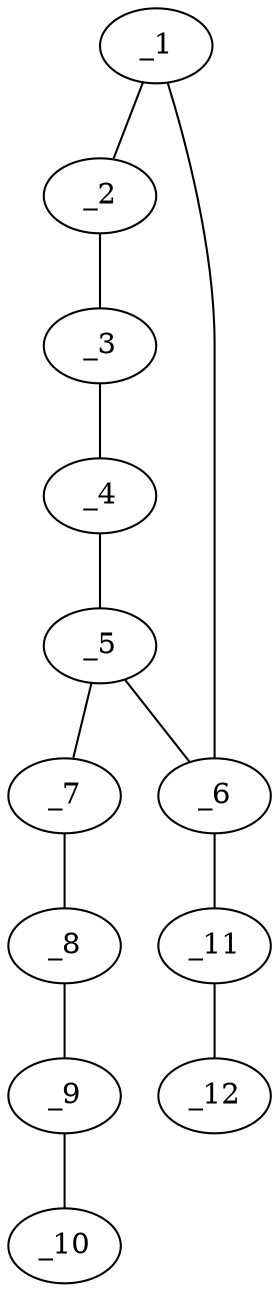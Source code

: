 graph molid636942 {
	_1	 [charge=0,
		chem=1,
		symbol="C  ",
		x="3.732",
		y="-2.25"];
	_2	 [charge=0,
		chem=1,
		symbol="C  ",
		x="4.5981",
		y="-2.75"];
	_1 -- _2	 [valence=1];
	_6	 [charge=0,
		chem=1,
		symbol="C  ",
		x="3.7321",
		y="-1.25"];
	_1 -- _6	 [valence=2];
	_3	 [charge=0,
		chem=1,
		symbol="C  ",
		x="5.4641",
		y="-2.25"];
	_2 -- _3	 [valence=2];
	_4	 [charge=0,
		chem=1,
		symbol="C  ",
		x="5.4641",
		y="-1.25"];
	_3 -- _4	 [valence=1];
	_5	 [charge=0,
		chem=1,
		symbol="C  ",
		x="4.5981",
		y="-0.75"];
	_4 -- _5	 [valence=2];
	_5 -- _6	 [valence=1];
	_7	 [charge=0,
		chem=1,
		symbol="C  ",
		x="4.5981",
		y="0.25"];
	_5 -- _7	 [valence=1];
	_11	 [charge=0,
		chem=2,
		symbol="O  ",
		x="2.866",
		y="-0.75"];
	_6 -- _11	 [valence=1];
	_8	 [charge=0,
		chem=1,
		symbol="C  ",
		x="5.4641",
		y="0.75"];
	_7 -- _8	 [valence=2];
	_9	 [charge=0,
		chem=1,
		symbol="C  ",
		x="5.4641",
		y="1.75"];
	_8 -- _9	 [valence=1];
	_10	 [charge=0,
		chem=4,
		symbol="N  ",
		x="5.4641",
		y="2.75"];
	_9 -- _10	 [valence=3];
	_12	 [charge=0,
		chem=1,
		symbol="C  ",
		x=2,
		y="-1.25"];
	_11 -- _12	 [valence=1];
}
